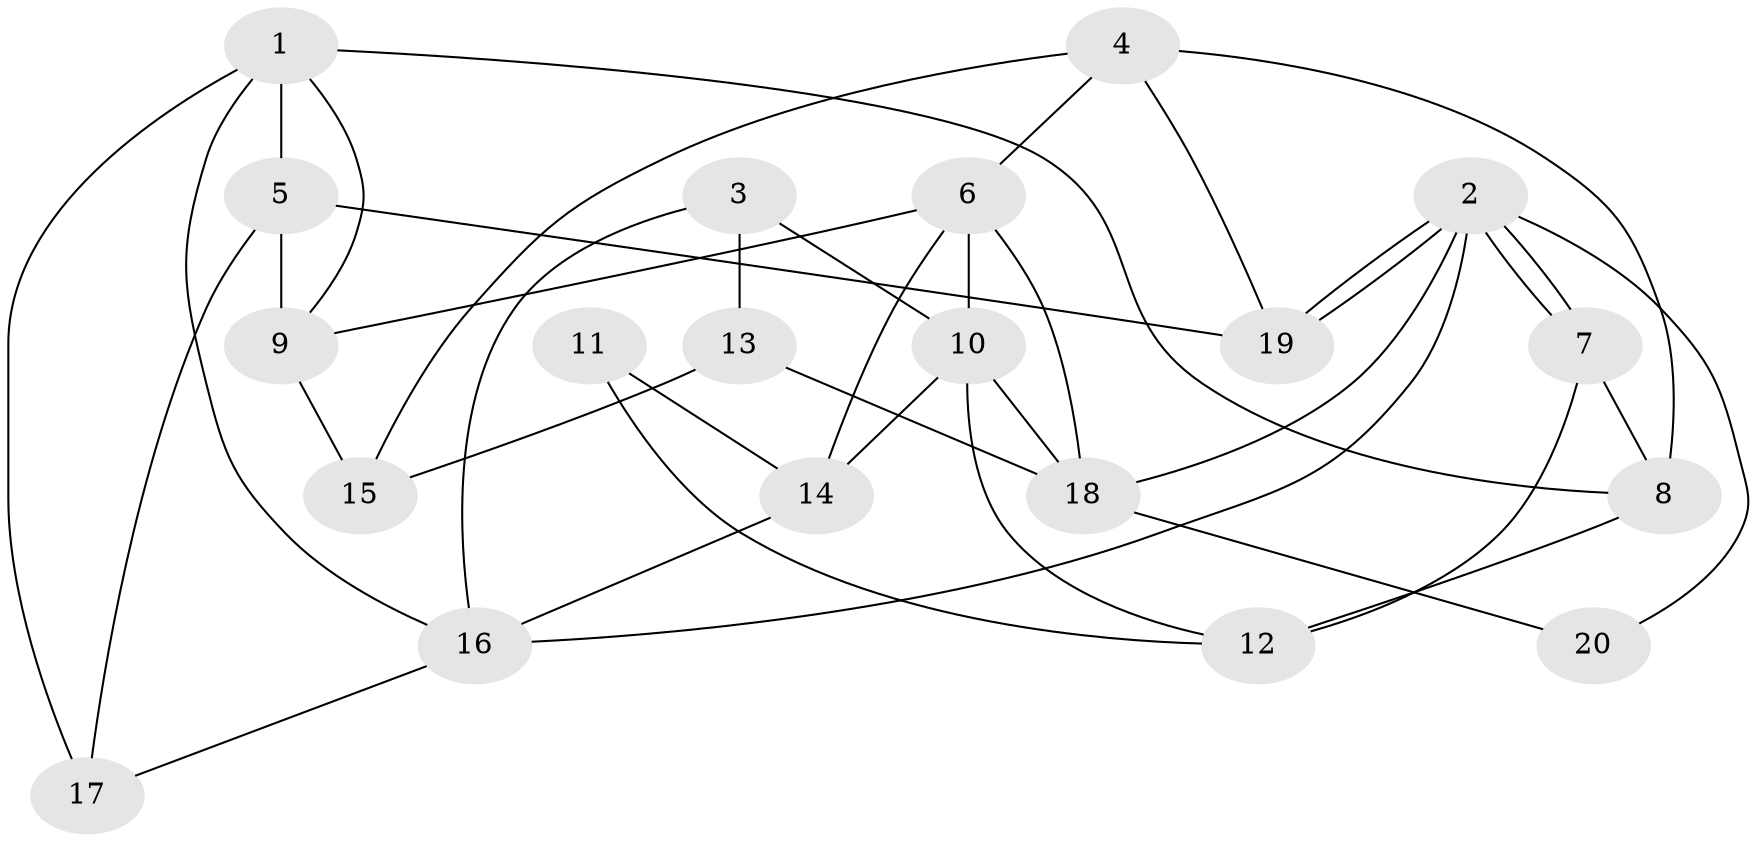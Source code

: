 // Generated by graph-tools (version 1.1) at 2025/46/02/15/25 05:46:28]
// undirected, 20 vertices, 40 edges
graph export_dot {
graph [start="1"]
  node [color=gray90,style=filled];
  1;
  2;
  3;
  4;
  5;
  6;
  7;
  8;
  9;
  10;
  11;
  12;
  13;
  14;
  15;
  16;
  17;
  18;
  19;
  20;
  1 -- 16;
  1 -- 5;
  1 -- 8;
  1 -- 9;
  1 -- 17;
  2 -- 19;
  2 -- 19;
  2 -- 7;
  2 -- 7;
  2 -- 16;
  2 -- 18;
  2 -- 20;
  3 -- 16;
  3 -- 10;
  3 -- 13;
  4 -- 15;
  4 -- 8;
  4 -- 6;
  4 -- 19;
  5 -- 9;
  5 -- 19;
  5 -- 17;
  6 -- 10;
  6 -- 9;
  6 -- 14;
  6 -- 18;
  7 -- 12;
  7 -- 8;
  8 -- 12;
  9 -- 15;
  10 -- 14;
  10 -- 18;
  10 -- 12;
  11 -- 14;
  11 -- 12;
  13 -- 18;
  13 -- 15;
  14 -- 16;
  16 -- 17;
  18 -- 20;
}
